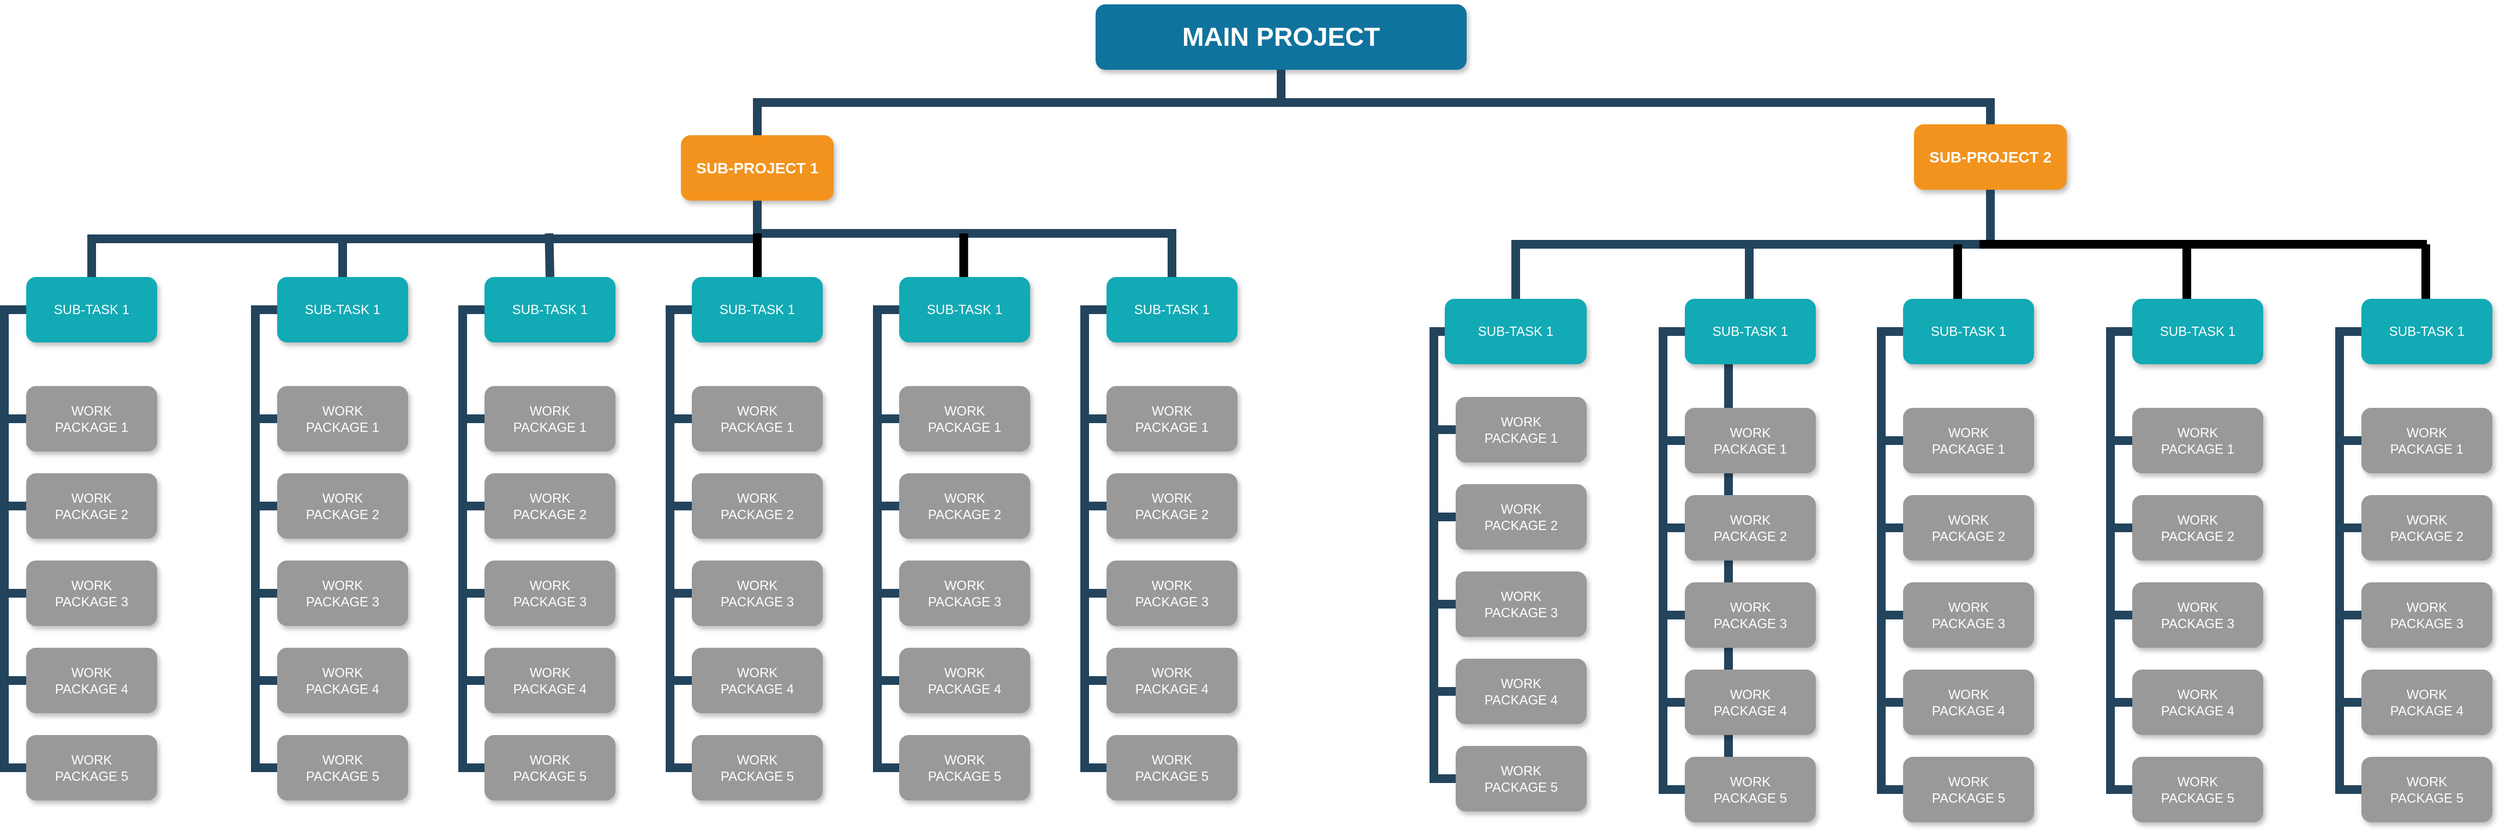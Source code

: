 <mxfile version="20.5.1" type="github">
  <diagram name="Page-1" id="64c3da0e-402f-94eb-ee01-a36477274f13">
    <mxGraphModel dx="3107" dy="1287" grid="1" gridSize="10" guides="1" tooltips="1" connect="1" arrows="1" fold="1" page="0" pageScale="1" pageWidth="1169" pageHeight="826" background="none" math="0" shadow="0">
      <root>
        <mxCell id="0" />
        <mxCell id="1" parent="0" />
        <mxCell id="2" value="MAIN PROJECT" style="whiteSpace=wrap;rounded=1;shadow=1;fillColor=#10739E;strokeColor=none;fontColor=#FFFFFF;fontStyle=1;fontSize=24" parent="1" vertex="1">
          <mxGeometry x="210" y="50" width="340" height="60" as="geometry" />
        </mxCell>
        <mxCell id="3" value="SUB-PROJECT 1" style="whiteSpace=wrap;rounded=1;fillColor=#F2931E;strokeColor=none;shadow=1;fontColor=#FFFFFF;fontStyle=1;fontSize=14" parent="1" vertex="1">
          <mxGeometry x="-170" y="170.0" width="140" height="60" as="geometry" />
        </mxCell>
        <mxCell id="4" value="SUB-PROJECT 2" style="whiteSpace=wrap;rounded=1;fillColor=#F2931E;strokeColor=none;shadow=1;fontColor=#FFFFFF;fontStyle=1;fontSize=14" parent="1" vertex="1">
          <mxGeometry x="960" y="160.0" width="140" height="60" as="geometry" />
        </mxCell>
        <mxCell id="10" value="SUB-TASK 1" style="whiteSpace=wrap;rounded=1;fillColor=#12AAB5;strokeColor=none;shadow=1;fontColor=#FFFFFF;" parent="1" vertex="1">
          <mxGeometry x="-540" y="300.0" width="120" height="60" as="geometry" />
        </mxCell>
        <mxCell id="23" value="WORK&#xa;PACKAGE 1" style="whiteSpace=wrap;rounded=1;fillColor=#999999;strokeColor=none;shadow=1;fontColor=#FFFFFF;fontStyle=0" parent="1" vertex="1">
          <mxGeometry x="-540" y="400.0" width="120" height="60" as="geometry" />
        </mxCell>
        <mxCell id="24" value="WORK&#xa;PACKAGE 2" style="whiteSpace=wrap;rounded=1;fillColor=#999999;strokeColor=none;shadow=1;fontColor=#FFFFFF;fontStyle=0" parent="1" vertex="1">
          <mxGeometry x="-540.0" y="480.0" width="120" height="60" as="geometry" />
        </mxCell>
        <mxCell id="25" value="WORK&#xa;PACKAGE 3" style="whiteSpace=wrap;rounded=1;fillColor=#999999;strokeColor=none;shadow=1;fontColor=#FFFFFF;fontStyle=0" parent="1" vertex="1">
          <mxGeometry x="-540" y="560.0" width="120" height="60" as="geometry" />
        </mxCell>
        <mxCell id="26" value="WORK&#xa;PACKAGE 4" style="whiteSpace=wrap;rounded=1;fillColor=#999999;strokeColor=none;shadow=1;fontColor=#FFFFFF;fontStyle=0" parent="1" vertex="1">
          <mxGeometry x="-540.0" y="640.0" width="120" height="60" as="geometry" />
        </mxCell>
        <mxCell id="27" value="WORK&#xa;PACKAGE 5" style="whiteSpace=wrap;rounded=1;fillColor=#999999;strokeColor=none;shadow=1;fontColor=#FFFFFF;fontStyle=0" parent="1" vertex="1">
          <mxGeometry x="-540.0" y="720.0" width="120" height="60" as="geometry" />
        </mxCell>
        <mxCell id="43" value="SUB-TASK 1" style="whiteSpace=wrap;rounded=1;fillColor=#12AAB5;strokeColor=none;shadow=1;fontColor=#FFFFFF;" parent="1" vertex="1">
          <mxGeometry x="530" y="320" width="130" height="60" as="geometry" />
        </mxCell>
        <mxCell id="45" value="WORK&#xa;PACKAGE 1" style="whiteSpace=wrap;rounded=1;fillColor=#999999;strokeColor=none;shadow=1;fontColor=#FFFFFF;fontStyle=0" parent="1" vertex="1">
          <mxGeometry x="540.0" y="410.0" width="120" height="60" as="geometry" />
        </mxCell>
        <mxCell id="46" value="WORK&#xa;PACKAGE 2" style="whiteSpace=wrap;rounded=1;fillColor=#999999;strokeColor=none;shadow=1;fontColor=#FFFFFF;fontStyle=0" parent="1" vertex="1">
          <mxGeometry x="540.0" y="490.0" width="120" height="60" as="geometry" />
        </mxCell>
        <mxCell id="47" value="WORK&#xa;PACKAGE 3" style="whiteSpace=wrap;rounded=1;fillColor=#999999;strokeColor=none;shadow=1;fontColor=#FFFFFF;fontStyle=0" parent="1" vertex="1">
          <mxGeometry x="540.0" y="570.0" width="120" height="60" as="geometry" />
        </mxCell>
        <mxCell id="48" value="WORK&#xa;PACKAGE 4" style="whiteSpace=wrap;rounded=1;fillColor=#999999;strokeColor=none;shadow=1;fontColor=#FFFFFF;fontStyle=0" parent="1" vertex="1">
          <mxGeometry x="540" y="650.0" width="120" height="60" as="geometry" />
        </mxCell>
        <mxCell id="49" value="WORK&#xa;PACKAGE 5" style="whiteSpace=wrap;rounded=1;fillColor=#999999;strokeColor=none;shadow=1;fontColor=#FFFFFF;fontStyle=0" parent="1" vertex="1">
          <mxGeometry x="540.0" y="730.0" width="120" height="60" as="geometry" />
        </mxCell>
        <mxCell id="103" value="" style="edgeStyle=elbowEdgeStyle;elbow=vertical;rounded=0;fontColor=#000000;endArrow=none;endFill=0;strokeWidth=8;strokeColor=#23445D;" parent="1" source="3" target="10" edge="1">
          <mxGeometry width="100" height="100" relative="1" as="geometry">
            <mxPoint x="20" y="290" as="sourcePoint" />
            <mxPoint x="120" y="190" as="targetPoint" />
          </mxGeometry>
        </mxCell>
        <mxCell id="105" value="" style="edgeStyle=elbowEdgeStyle;elbow=horizontal;rounded=0;fontColor=#000000;endArrow=none;endFill=0;strokeWidth=8;strokeColor=#23445D;" parent="1" source="10" target="23" edge="1">
          <mxGeometry width="100" height="100" relative="1" as="geometry">
            <mxPoint x="-600" y="480" as="sourcePoint" />
            <mxPoint x="-500" y="380" as="targetPoint" />
            <Array as="points">
              <mxPoint x="-560" y="380" />
            </Array>
          </mxGeometry>
        </mxCell>
        <mxCell id="106" value="" style="edgeStyle=elbowEdgeStyle;elbow=horizontal;rounded=0;fontColor=#000000;endArrow=none;endFill=0;strokeWidth=8;strokeColor=#23445D;" parent="1" source="10" target="24" edge="1">
          <mxGeometry width="100" height="100" relative="1" as="geometry">
            <mxPoint x="-530" y="340" as="sourcePoint" />
            <mxPoint x="-530" y="440" as="targetPoint" />
            <Array as="points">
              <mxPoint x="-560" y="400" />
            </Array>
          </mxGeometry>
        </mxCell>
        <mxCell id="107" value="" style="edgeStyle=elbowEdgeStyle;elbow=horizontal;rounded=0;fontColor=#000000;endArrow=none;endFill=0;strokeWidth=8;strokeColor=#23445D;" parent="1" source="10" target="27" edge="1">
          <mxGeometry width="100" height="100" relative="1" as="geometry">
            <mxPoint x="-530" y="340" as="sourcePoint" />
            <mxPoint x="-530" y="440" as="targetPoint" />
            <Array as="points">
              <mxPoint x="-560" y="540" />
            </Array>
          </mxGeometry>
        </mxCell>
        <mxCell id="109" value="" style="edgeStyle=elbowEdgeStyle;elbow=horizontal;rounded=0;fontColor=#000000;endArrow=none;endFill=0;strokeWidth=8;strokeColor=#23445D;" parent="1" source="10" target="26" edge="1">
          <mxGeometry width="100" height="100" relative="1" as="geometry">
            <mxPoint x="-510" y="360" as="sourcePoint" />
            <mxPoint x="-510" y="460" as="targetPoint" />
            <Array as="points">
              <mxPoint x="-560" y="410" />
            </Array>
          </mxGeometry>
        </mxCell>
        <mxCell id="110" value="" style="edgeStyle=elbowEdgeStyle;elbow=horizontal;rounded=0;fontColor=#000000;endArrow=none;endFill=0;strokeWidth=8;strokeColor=#23445D;" parent="1" source="10" target="25" edge="1">
          <mxGeometry width="100" height="100" relative="1" as="geometry">
            <mxPoint x="-500" y="370" as="sourcePoint" />
            <mxPoint x="-500" y="470" as="targetPoint" />
            <Array as="points">
              <mxPoint x="-560" y="430" />
            </Array>
          </mxGeometry>
        </mxCell>
        <mxCell id="116" value="" style="edgeStyle=elbowEdgeStyle;elbow=vertical;rounded=0;fontColor=#000000;endArrow=none;endFill=0;strokeWidth=8;strokeColor=#23445D;" parent="1" source="4" target="43" edge="1">
          <mxGeometry width="100" height="100" relative="1" as="geometry">
            <mxPoint x="240" y="240.0" as="sourcePoint" />
            <mxPoint x="140" y="310" as="targetPoint" />
          </mxGeometry>
        </mxCell>
        <mxCell id="118" value="" style="edgeStyle=elbowEdgeStyle;elbow=horizontal;rounded=0;fontColor=#000000;endArrow=none;endFill=0;strokeWidth=8;strokeColor=#23445D;" parent="1" source="43" target="45" edge="1">
          <mxGeometry width="100" height="100" relative="1" as="geometry">
            <mxPoint x="520" y="340.0" as="sourcePoint" />
            <mxPoint x="530.0" y="440" as="targetPoint" />
            <Array as="points">
              <mxPoint x="520" y="390" />
            </Array>
          </mxGeometry>
        </mxCell>
        <mxCell id="119" value="" style="edgeStyle=elbowEdgeStyle;elbow=horizontal;rounded=0;fontColor=#000000;endArrow=none;endFill=0;strokeWidth=8;strokeColor=#23445D;" parent="1" source="43" target="46" edge="1">
          <mxGeometry width="100" height="100" relative="1" as="geometry">
            <mxPoint x="530" y="340" as="sourcePoint" />
            <mxPoint x="530.0" y="520" as="targetPoint" />
            <Array as="points">
              <mxPoint x="520" y="430" />
            </Array>
          </mxGeometry>
        </mxCell>
        <mxCell id="120" value="" style="edgeStyle=elbowEdgeStyle;elbow=horizontal;rounded=0;fontColor=#000000;endArrow=none;endFill=0;strokeWidth=8;strokeColor=#23445D;" parent="1" source="43" target="49" edge="1">
          <mxGeometry width="100" height="100" relative="1" as="geometry">
            <mxPoint x="530" y="340" as="sourcePoint" />
            <mxPoint x="530" y="760" as="targetPoint" />
            <Array as="points">
              <mxPoint x="520" y="560" />
            </Array>
          </mxGeometry>
        </mxCell>
        <mxCell id="121" value="" style="edgeStyle=elbowEdgeStyle;elbow=horizontal;rounded=0;fontColor=#000000;endArrow=none;endFill=0;strokeWidth=8;strokeColor=#23445D;" parent="1" source="43" target="48" edge="1">
          <mxGeometry width="100" height="100" relative="1" as="geometry">
            <mxPoint x="530" y="340" as="sourcePoint" />
            <mxPoint x="530" y="680" as="targetPoint" />
            <Array as="points">
              <mxPoint x="520" y="510" />
            </Array>
          </mxGeometry>
        </mxCell>
        <mxCell id="122" value="" style="edgeStyle=elbowEdgeStyle;elbow=horizontal;rounded=0;fontColor=#000000;endArrow=none;endFill=0;strokeWidth=8;strokeColor=#23445D;" parent="1" source="43" target="47" edge="1">
          <mxGeometry width="100" height="100" relative="1" as="geometry">
            <mxPoint x="530" y="340" as="sourcePoint" />
            <mxPoint x="530.0" y="600" as="targetPoint" />
            <Array as="points">
              <mxPoint x="520" y="480" />
            </Array>
          </mxGeometry>
        </mxCell>
        <mxCell id="145" value="" style="edgeStyle=elbowEdgeStyle;elbow=horizontal;rounded=0;fontColor=#000000;endArrow=none;endFill=0;strokeWidth=8;strokeColor=#23445D;" parent="1" edge="1">
          <mxGeometry width="100" height="100" relative="1" as="geometry">
            <mxPoint x="810" y="330" as="sourcePoint" />
            <mxPoint x="800.0" y="430" as="targetPoint" />
            <Array as="points">
              <mxPoint x="790" y="380" />
            </Array>
          </mxGeometry>
        </mxCell>
        <mxCell id="146" value="" style="edgeStyle=elbowEdgeStyle;elbow=horizontal;rounded=0;fontColor=#000000;endArrow=none;endFill=0;strokeWidth=8;strokeColor=#23445D;" parent="1" edge="1">
          <mxGeometry width="100" height="100" relative="1" as="geometry">
            <mxPoint x="810" y="330" as="sourcePoint" />
            <mxPoint x="800.0" y="510" as="targetPoint" />
            <Array as="points">
              <mxPoint x="790" y="420" />
            </Array>
          </mxGeometry>
        </mxCell>
        <mxCell id="147" value="" style="edgeStyle=elbowEdgeStyle;elbow=horizontal;rounded=0;fontColor=#000000;endArrow=none;endFill=0;strokeWidth=8;strokeColor=#23445D;" parent="1" edge="1">
          <mxGeometry width="100" height="100" relative="1" as="geometry">
            <mxPoint x="810" y="330" as="sourcePoint" />
            <mxPoint x="800" y="750" as="targetPoint" />
            <Array as="points">
              <mxPoint x="790" y="550" />
            </Array>
          </mxGeometry>
        </mxCell>
        <mxCell id="148" value="" style="edgeStyle=elbowEdgeStyle;elbow=horizontal;rounded=0;fontColor=#000000;endArrow=none;endFill=0;strokeWidth=8;strokeColor=#23445D;" parent="1" edge="1">
          <mxGeometry width="100" height="100" relative="1" as="geometry">
            <mxPoint x="810" y="330" as="sourcePoint" />
            <mxPoint x="800" y="670" as="targetPoint" />
            <Array as="points">
              <mxPoint x="790" y="500" />
            </Array>
          </mxGeometry>
        </mxCell>
        <mxCell id="149" value="" style="edgeStyle=elbowEdgeStyle;elbow=horizontal;rounded=0;fontColor=#000000;endArrow=none;endFill=0;strokeWidth=8;strokeColor=#23445D;" parent="1" edge="1">
          <mxGeometry width="100" height="100" relative="1" as="geometry">
            <mxPoint x="810" y="330" as="sourcePoint" />
            <mxPoint x="800.0" y="590" as="targetPoint" />
            <Array as="points">
              <mxPoint x="790" y="470" />
            </Array>
          </mxGeometry>
        </mxCell>
        <mxCell id="229" value="" style="edgeStyle=elbowEdgeStyle;elbow=vertical;rounded=0;fontColor=#000000;endArrow=none;endFill=0;strokeWidth=8;strokeColor=#23445D;" parent="1" source="2" target="3" edge="1">
          <mxGeometry width="100" height="100" relative="1" as="geometry">
            <mxPoint x="540" y="140" as="sourcePoint" />
            <mxPoint x="640" y="40" as="targetPoint" />
          </mxGeometry>
        </mxCell>
        <mxCell id="230" value="" style="edgeStyle=elbowEdgeStyle;elbow=vertical;rounded=0;fontColor=#000000;endArrow=none;endFill=0;strokeWidth=8;strokeColor=#23445D;" parent="1" source="2" target="4" edge="1">
          <mxGeometry width="100" height="100" relative="1" as="geometry">
            <mxPoint x="550" y="150" as="sourcePoint" />
            <mxPoint x="650" y="50" as="targetPoint" />
            <Array as="points">
              <mxPoint x="710" y="140" />
            </Array>
          </mxGeometry>
        </mxCell>
        <mxCell id="Pvc_LrXksF8-Iq35pGag-325" value="SUB-TASK 1" style="whiteSpace=wrap;rounded=1;fillColor=#12AAB5;strokeColor=none;shadow=1;fontColor=#FFFFFF;" parent="1" vertex="1">
          <mxGeometry x="-350" y="300" width="120" height="60" as="geometry" />
        </mxCell>
        <mxCell id="Pvc_LrXksF8-Iq35pGag-326" value="WORK&#xa;PACKAGE 1" style="whiteSpace=wrap;rounded=1;fillColor=#999999;strokeColor=none;shadow=1;fontColor=#FFFFFF;fontStyle=0" parent="1" vertex="1">
          <mxGeometry x="-350" y="400.0" width="120" height="60" as="geometry" />
        </mxCell>
        <mxCell id="Pvc_LrXksF8-Iq35pGag-327" value="WORK&#xa;PACKAGE 2" style="whiteSpace=wrap;rounded=1;fillColor=#999999;strokeColor=none;shadow=1;fontColor=#FFFFFF;fontStyle=0" parent="1" vertex="1">
          <mxGeometry x="-350.0" y="480.0" width="120" height="60" as="geometry" />
        </mxCell>
        <mxCell id="Pvc_LrXksF8-Iq35pGag-328" value="WORK&#xa;PACKAGE 3" style="whiteSpace=wrap;rounded=1;fillColor=#999999;strokeColor=none;shadow=1;fontColor=#FFFFFF;fontStyle=0" parent="1" vertex="1">
          <mxGeometry x="-350" y="560.0" width="120" height="60" as="geometry" />
        </mxCell>
        <mxCell id="Pvc_LrXksF8-Iq35pGag-329" value="WORK&#xa;PACKAGE 4" style="whiteSpace=wrap;rounded=1;fillColor=#999999;strokeColor=none;shadow=1;fontColor=#FFFFFF;fontStyle=0" parent="1" vertex="1">
          <mxGeometry x="-350.0" y="640.0" width="120" height="60" as="geometry" />
        </mxCell>
        <mxCell id="Pvc_LrXksF8-Iq35pGag-330" value="WORK&#xa;PACKAGE 5" style="whiteSpace=wrap;rounded=1;fillColor=#999999;strokeColor=none;shadow=1;fontColor=#FFFFFF;fontStyle=0" parent="1" vertex="1">
          <mxGeometry x="-350.0" y="720.0" width="120" height="60" as="geometry" />
        </mxCell>
        <mxCell id="Pvc_LrXksF8-Iq35pGag-331" value="" style="edgeStyle=elbowEdgeStyle;elbow=horizontal;rounded=0;fontColor=#000000;endArrow=none;endFill=0;strokeWidth=8;strokeColor=#23445D;" parent="1" source="Pvc_LrXksF8-Iq35pGag-325" target="Pvc_LrXksF8-Iq35pGag-326" edge="1">
          <mxGeometry width="100" height="100" relative="1" as="geometry">
            <mxPoint x="-410" y="480" as="sourcePoint" />
            <mxPoint x="-310" y="380" as="targetPoint" />
            <Array as="points">
              <mxPoint x="-370" y="380" />
            </Array>
          </mxGeometry>
        </mxCell>
        <mxCell id="Pvc_LrXksF8-Iq35pGag-332" value="" style="edgeStyle=elbowEdgeStyle;elbow=horizontal;rounded=0;fontColor=#000000;endArrow=none;endFill=0;strokeWidth=8;strokeColor=#23445D;" parent="1" source="Pvc_LrXksF8-Iq35pGag-325" target="Pvc_LrXksF8-Iq35pGag-327" edge="1">
          <mxGeometry width="100" height="100" relative="1" as="geometry">
            <mxPoint x="-340" y="340" as="sourcePoint" />
            <mxPoint x="-340" y="440" as="targetPoint" />
            <Array as="points">
              <mxPoint x="-370" y="400" />
            </Array>
          </mxGeometry>
        </mxCell>
        <mxCell id="Pvc_LrXksF8-Iq35pGag-333" value="" style="edgeStyle=elbowEdgeStyle;elbow=horizontal;rounded=0;fontColor=#000000;endArrow=none;endFill=0;strokeWidth=8;strokeColor=#23445D;" parent="1" source="Pvc_LrXksF8-Iq35pGag-325" target="Pvc_LrXksF8-Iq35pGag-330" edge="1">
          <mxGeometry width="100" height="100" relative="1" as="geometry">
            <mxPoint x="-340" y="340" as="sourcePoint" />
            <mxPoint x="-340" y="440" as="targetPoint" />
            <Array as="points">
              <mxPoint x="-370" y="540" />
            </Array>
          </mxGeometry>
        </mxCell>
        <mxCell id="Pvc_LrXksF8-Iq35pGag-334" value="" style="edgeStyle=elbowEdgeStyle;elbow=horizontal;rounded=0;fontColor=#000000;endArrow=none;endFill=0;strokeWidth=8;strokeColor=#23445D;" parent="1" source="Pvc_LrXksF8-Iq35pGag-325" target="Pvc_LrXksF8-Iq35pGag-329" edge="1">
          <mxGeometry width="100" height="100" relative="1" as="geometry">
            <mxPoint x="-320" y="360" as="sourcePoint" />
            <mxPoint x="-320" y="460" as="targetPoint" />
            <Array as="points">
              <mxPoint x="-370" y="410" />
            </Array>
          </mxGeometry>
        </mxCell>
        <mxCell id="Pvc_LrXksF8-Iq35pGag-335" value="" style="edgeStyle=elbowEdgeStyle;elbow=horizontal;rounded=0;fontColor=#000000;endArrow=none;endFill=0;strokeWidth=8;strokeColor=#23445D;" parent="1" source="Pvc_LrXksF8-Iq35pGag-325" target="Pvc_LrXksF8-Iq35pGag-328" edge="1">
          <mxGeometry width="100" height="100" relative="1" as="geometry">
            <mxPoint x="-310" y="370" as="sourcePoint" />
            <mxPoint x="-310" y="470" as="targetPoint" />
            <Array as="points">
              <mxPoint x="-370" y="430" />
            </Array>
          </mxGeometry>
        </mxCell>
        <mxCell id="Pvc_LrXksF8-Iq35pGag-336" value="SUB-TASK 1" style="whiteSpace=wrap;rounded=1;fillColor=#12AAB5;strokeColor=none;shadow=1;fontColor=#FFFFFF;" parent="1" vertex="1">
          <mxGeometry x="-160" y="300.0" width="120" height="60" as="geometry" />
        </mxCell>
        <mxCell id="Pvc_LrXksF8-Iq35pGag-337" value="WORK&#xa;PACKAGE 1" style="whiteSpace=wrap;rounded=1;fillColor=#999999;strokeColor=none;shadow=1;fontColor=#FFFFFF;fontStyle=0" parent="1" vertex="1">
          <mxGeometry x="-160" y="400.0" width="120" height="60" as="geometry" />
        </mxCell>
        <mxCell id="Pvc_LrXksF8-Iq35pGag-338" value="WORK&#xa;PACKAGE 2" style="whiteSpace=wrap;rounded=1;fillColor=#999999;strokeColor=none;shadow=1;fontColor=#FFFFFF;fontStyle=0" parent="1" vertex="1">
          <mxGeometry x="-160.0" y="480.0" width="120" height="60" as="geometry" />
        </mxCell>
        <mxCell id="Pvc_LrXksF8-Iq35pGag-339" value="WORK&#xa;PACKAGE 3" style="whiteSpace=wrap;rounded=1;fillColor=#999999;strokeColor=none;shadow=1;fontColor=#FFFFFF;fontStyle=0" parent="1" vertex="1">
          <mxGeometry x="-160" y="560.0" width="120" height="60" as="geometry" />
        </mxCell>
        <mxCell id="Pvc_LrXksF8-Iq35pGag-340" value="WORK&#xa;PACKAGE 4" style="whiteSpace=wrap;rounded=1;fillColor=#999999;strokeColor=none;shadow=1;fontColor=#FFFFFF;fontStyle=0" parent="1" vertex="1">
          <mxGeometry x="-160.0" y="640.0" width="120" height="60" as="geometry" />
        </mxCell>
        <mxCell id="Pvc_LrXksF8-Iq35pGag-341" value="WORK&#xa;PACKAGE 5" style="whiteSpace=wrap;rounded=1;fillColor=#999999;strokeColor=none;shadow=1;fontColor=#FFFFFF;fontStyle=0" parent="1" vertex="1">
          <mxGeometry x="-160.0" y="720.0" width="120" height="60" as="geometry" />
        </mxCell>
        <mxCell id="Pvc_LrXksF8-Iq35pGag-342" value="" style="edgeStyle=elbowEdgeStyle;elbow=horizontal;rounded=0;fontColor=#000000;endArrow=none;endFill=0;strokeWidth=8;strokeColor=#23445D;" parent="1" source="Pvc_LrXksF8-Iq35pGag-336" target="Pvc_LrXksF8-Iq35pGag-337" edge="1">
          <mxGeometry width="100" height="100" relative="1" as="geometry">
            <mxPoint x="-220" y="480" as="sourcePoint" />
            <mxPoint x="-120" y="380" as="targetPoint" />
            <Array as="points">
              <mxPoint x="-180" y="380" />
            </Array>
          </mxGeometry>
        </mxCell>
        <mxCell id="Pvc_LrXksF8-Iq35pGag-343" value="" style="edgeStyle=elbowEdgeStyle;elbow=horizontal;rounded=0;fontColor=#000000;endArrow=none;endFill=0;strokeWidth=8;strokeColor=#23445D;" parent="1" source="Pvc_LrXksF8-Iq35pGag-336" target="Pvc_LrXksF8-Iq35pGag-338" edge="1">
          <mxGeometry width="100" height="100" relative="1" as="geometry">
            <mxPoint x="-150" y="340" as="sourcePoint" />
            <mxPoint x="-150" y="440" as="targetPoint" />
            <Array as="points">
              <mxPoint x="-180" y="400" />
            </Array>
          </mxGeometry>
        </mxCell>
        <mxCell id="Pvc_LrXksF8-Iq35pGag-344" value="" style="edgeStyle=elbowEdgeStyle;elbow=horizontal;rounded=0;fontColor=#000000;endArrow=none;endFill=0;strokeWidth=8;strokeColor=#23445D;" parent="1" source="Pvc_LrXksF8-Iq35pGag-336" target="Pvc_LrXksF8-Iq35pGag-341" edge="1">
          <mxGeometry width="100" height="100" relative="1" as="geometry">
            <mxPoint x="-150" y="340" as="sourcePoint" />
            <mxPoint x="-150" y="440" as="targetPoint" />
            <Array as="points">
              <mxPoint x="-180" y="540" />
            </Array>
          </mxGeometry>
        </mxCell>
        <mxCell id="Pvc_LrXksF8-Iq35pGag-345" value="" style="edgeStyle=elbowEdgeStyle;elbow=horizontal;rounded=0;fontColor=#000000;endArrow=none;endFill=0;strokeWidth=8;strokeColor=#23445D;" parent="1" source="Pvc_LrXksF8-Iq35pGag-336" target="Pvc_LrXksF8-Iq35pGag-340" edge="1">
          <mxGeometry width="100" height="100" relative="1" as="geometry">
            <mxPoint x="-130" y="360" as="sourcePoint" />
            <mxPoint x="-130" y="460" as="targetPoint" />
            <Array as="points">
              <mxPoint x="-180" y="410" />
            </Array>
          </mxGeometry>
        </mxCell>
        <mxCell id="Pvc_LrXksF8-Iq35pGag-346" value="" style="edgeStyle=elbowEdgeStyle;elbow=horizontal;rounded=0;fontColor=#000000;endArrow=none;endFill=0;strokeWidth=8;strokeColor=#23445D;" parent="1" source="Pvc_LrXksF8-Iq35pGag-336" target="Pvc_LrXksF8-Iq35pGag-339" edge="1">
          <mxGeometry width="100" height="100" relative="1" as="geometry">
            <mxPoint x="-120" y="370" as="sourcePoint" />
            <mxPoint x="-120" y="470" as="targetPoint" />
            <Array as="points">
              <mxPoint x="-180" y="430" />
            </Array>
          </mxGeometry>
        </mxCell>
        <mxCell id="Pvc_LrXksF8-Iq35pGag-347" value="SUB-TASK 1" style="whiteSpace=wrap;rounded=1;fillColor=#12AAB5;strokeColor=none;shadow=1;fontColor=#FFFFFF;" parent="1" vertex="1">
          <mxGeometry x="30" y="300.0" width="120" height="60" as="geometry" />
        </mxCell>
        <mxCell id="Pvc_LrXksF8-Iq35pGag-348" value="WORK&#xa;PACKAGE 1" style="whiteSpace=wrap;rounded=1;fillColor=#999999;strokeColor=none;shadow=1;fontColor=#FFFFFF;fontStyle=0" parent="1" vertex="1">
          <mxGeometry x="30" y="400.0" width="120" height="60" as="geometry" />
        </mxCell>
        <mxCell id="Pvc_LrXksF8-Iq35pGag-349" value="WORK&#xa;PACKAGE 2" style="whiteSpace=wrap;rounded=1;fillColor=#999999;strokeColor=none;shadow=1;fontColor=#FFFFFF;fontStyle=0" parent="1" vertex="1">
          <mxGeometry x="30.0" y="480.0" width="120" height="60" as="geometry" />
        </mxCell>
        <mxCell id="Pvc_LrXksF8-Iq35pGag-350" value="WORK&#xa;PACKAGE 3" style="whiteSpace=wrap;rounded=1;fillColor=#999999;strokeColor=none;shadow=1;fontColor=#FFFFFF;fontStyle=0" parent="1" vertex="1">
          <mxGeometry x="30" y="560.0" width="120" height="60" as="geometry" />
        </mxCell>
        <mxCell id="Pvc_LrXksF8-Iq35pGag-351" value="WORK&#xa;PACKAGE 4" style="whiteSpace=wrap;rounded=1;fillColor=#999999;strokeColor=none;shadow=1;fontColor=#FFFFFF;fontStyle=0" parent="1" vertex="1">
          <mxGeometry x="30.0" y="640.0" width="120" height="60" as="geometry" />
        </mxCell>
        <mxCell id="Pvc_LrXksF8-Iq35pGag-352" value="WORK&#xa;PACKAGE 5" style="whiteSpace=wrap;rounded=1;fillColor=#999999;strokeColor=none;shadow=1;fontColor=#FFFFFF;fontStyle=0" parent="1" vertex="1">
          <mxGeometry x="30.0" y="720.0" width="120" height="60" as="geometry" />
        </mxCell>
        <mxCell id="Pvc_LrXksF8-Iq35pGag-353" value="" style="edgeStyle=elbowEdgeStyle;elbow=horizontal;rounded=0;fontColor=#000000;endArrow=none;endFill=0;strokeWidth=8;strokeColor=#23445D;" parent="1" source="Pvc_LrXksF8-Iq35pGag-347" target="Pvc_LrXksF8-Iq35pGag-348" edge="1">
          <mxGeometry width="100" height="100" relative="1" as="geometry">
            <mxPoint x="-30" y="480" as="sourcePoint" />
            <mxPoint x="70" y="380" as="targetPoint" />
            <Array as="points">
              <mxPoint x="10" y="380" />
            </Array>
          </mxGeometry>
        </mxCell>
        <mxCell id="Pvc_LrXksF8-Iq35pGag-354" value="" style="edgeStyle=elbowEdgeStyle;elbow=horizontal;rounded=0;fontColor=#000000;endArrow=none;endFill=0;strokeWidth=8;strokeColor=#23445D;" parent="1" source="Pvc_LrXksF8-Iq35pGag-347" target="Pvc_LrXksF8-Iq35pGag-349" edge="1">
          <mxGeometry width="100" height="100" relative="1" as="geometry">
            <mxPoint x="40" y="340" as="sourcePoint" />
            <mxPoint x="40" y="440" as="targetPoint" />
            <Array as="points">
              <mxPoint x="10" y="400" />
            </Array>
          </mxGeometry>
        </mxCell>
        <mxCell id="Pvc_LrXksF8-Iq35pGag-355" value="" style="edgeStyle=elbowEdgeStyle;elbow=horizontal;rounded=0;fontColor=#000000;endArrow=none;endFill=0;strokeWidth=8;strokeColor=#23445D;" parent="1" source="Pvc_LrXksF8-Iq35pGag-347" target="Pvc_LrXksF8-Iq35pGag-352" edge="1">
          <mxGeometry width="100" height="100" relative="1" as="geometry">
            <mxPoint x="40" y="340" as="sourcePoint" />
            <mxPoint x="40" y="440" as="targetPoint" />
            <Array as="points">
              <mxPoint x="10" y="540" />
            </Array>
          </mxGeometry>
        </mxCell>
        <mxCell id="Pvc_LrXksF8-Iq35pGag-356" value="" style="edgeStyle=elbowEdgeStyle;elbow=horizontal;rounded=0;fontColor=#000000;endArrow=none;endFill=0;strokeWidth=8;strokeColor=#23445D;" parent="1" source="Pvc_LrXksF8-Iq35pGag-347" target="Pvc_LrXksF8-Iq35pGag-351" edge="1">
          <mxGeometry width="100" height="100" relative="1" as="geometry">
            <mxPoint x="60" y="360" as="sourcePoint" />
            <mxPoint x="60" y="460" as="targetPoint" />
            <Array as="points">
              <mxPoint x="10" y="410" />
            </Array>
          </mxGeometry>
        </mxCell>
        <mxCell id="Pvc_LrXksF8-Iq35pGag-357" value="" style="edgeStyle=elbowEdgeStyle;elbow=horizontal;rounded=0;fontColor=#000000;endArrow=none;endFill=0;strokeWidth=8;strokeColor=#23445D;" parent="1" source="Pvc_LrXksF8-Iq35pGag-347" target="Pvc_LrXksF8-Iq35pGag-350" edge="1">
          <mxGeometry width="100" height="100" relative="1" as="geometry">
            <mxPoint x="70" y="370" as="sourcePoint" />
            <mxPoint x="70" y="470" as="targetPoint" />
            <Array as="points">
              <mxPoint x="10" y="430" />
            </Array>
          </mxGeometry>
        </mxCell>
        <mxCell id="Pvc_LrXksF8-Iq35pGag-358" value="SUB-TASK 1" style="whiteSpace=wrap;rounded=1;fillColor=#12AAB5;strokeColor=none;shadow=1;fontColor=#FFFFFF;" parent="1" vertex="1">
          <mxGeometry x="220" y="300.0" width="120" height="60" as="geometry" />
        </mxCell>
        <mxCell id="Pvc_LrXksF8-Iq35pGag-359" value="WORK&#xa;PACKAGE 1" style="whiteSpace=wrap;rounded=1;fillColor=#999999;strokeColor=none;shadow=1;fontColor=#FFFFFF;fontStyle=0" parent="1" vertex="1">
          <mxGeometry x="220" y="400.0" width="120" height="60" as="geometry" />
        </mxCell>
        <mxCell id="Pvc_LrXksF8-Iq35pGag-360" value="WORK&#xa;PACKAGE 2" style="whiteSpace=wrap;rounded=1;fillColor=#999999;strokeColor=none;shadow=1;fontColor=#FFFFFF;fontStyle=0" parent="1" vertex="1">
          <mxGeometry x="220.0" y="480.0" width="120" height="60" as="geometry" />
        </mxCell>
        <mxCell id="Pvc_LrXksF8-Iq35pGag-361" value="WORK&#xa;PACKAGE 3" style="whiteSpace=wrap;rounded=1;fillColor=#999999;strokeColor=none;shadow=1;fontColor=#FFFFFF;fontStyle=0" parent="1" vertex="1">
          <mxGeometry x="220" y="560.0" width="120" height="60" as="geometry" />
        </mxCell>
        <mxCell id="Pvc_LrXksF8-Iq35pGag-362" value="WORK&#xa;PACKAGE 4" style="whiteSpace=wrap;rounded=1;fillColor=#999999;strokeColor=none;shadow=1;fontColor=#FFFFFF;fontStyle=0" parent="1" vertex="1">
          <mxGeometry x="220.0" y="640.0" width="120" height="60" as="geometry" />
        </mxCell>
        <mxCell id="Pvc_LrXksF8-Iq35pGag-363" value="WORK&#xa;PACKAGE 5" style="whiteSpace=wrap;rounded=1;fillColor=#999999;strokeColor=none;shadow=1;fontColor=#FFFFFF;fontStyle=0" parent="1" vertex="1">
          <mxGeometry x="220.0" y="720.0" width="120" height="60" as="geometry" />
        </mxCell>
        <mxCell id="Pvc_LrXksF8-Iq35pGag-364" value="" style="edgeStyle=elbowEdgeStyle;elbow=horizontal;rounded=0;fontColor=#000000;endArrow=none;endFill=0;strokeWidth=8;strokeColor=#23445D;" parent="1" source="Pvc_LrXksF8-Iq35pGag-358" target="Pvc_LrXksF8-Iq35pGag-359" edge="1">
          <mxGeometry width="100" height="100" relative="1" as="geometry">
            <mxPoint x="160" y="480" as="sourcePoint" />
            <mxPoint x="260" y="380" as="targetPoint" />
            <Array as="points">
              <mxPoint x="200" y="380" />
            </Array>
          </mxGeometry>
        </mxCell>
        <mxCell id="Pvc_LrXksF8-Iq35pGag-365" value="" style="edgeStyle=elbowEdgeStyle;elbow=horizontal;rounded=0;fontColor=#000000;endArrow=none;endFill=0;strokeWidth=8;strokeColor=#23445D;" parent="1" source="Pvc_LrXksF8-Iq35pGag-358" target="Pvc_LrXksF8-Iq35pGag-360" edge="1">
          <mxGeometry width="100" height="100" relative="1" as="geometry">
            <mxPoint x="230" y="340" as="sourcePoint" />
            <mxPoint x="230" y="440" as="targetPoint" />
            <Array as="points">
              <mxPoint x="200" y="400" />
            </Array>
          </mxGeometry>
        </mxCell>
        <mxCell id="Pvc_LrXksF8-Iq35pGag-366" value="" style="edgeStyle=elbowEdgeStyle;elbow=horizontal;rounded=0;fontColor=#000000;endArrow=none;endFill=0;strokeWidth=8;strokeColor=#23445D;" parent="1" source="Pvc_LrXksF8-Iq35pGag-358" target="Pvc_LrXksF8-Iq35pGag-363" edge="1">
          <mxGeometry width="100" height="100" relative="1" as="geometry">
            <mxPoint x="230" y="340" as="sourcePoint" />
            <mxPoint x="230" y="440" as="targetPoint" />
            <Array as="points">
              <mxPoint x="200" y="540" />
            </Array>
          </mxGeometry>
        </mxCell>
        <mxCell id="Pvc_LrXksF8-Iq35pGag-367" value="" style="edgeStyle=elbowEdgeStyle;elbow=horizontal;rounded=0;fontColor=#000000;endArrow=none;endFill=0;strokeWidth=8;strokeColor=#23445D;" parent="1" source="Pvc_LrXksF8-Iq35pGag-358" target="Pvc_LrXksF8-Iq35pGag-362" edge="1">
          <mxGeometry width="100" height="100" relative="1" as="geometry">
            <mxPoint x="250" y="360" as="sourcePoint" />
            <mxPoint x="250" y="460" as="targetPoint" />
            <Array as="points">
              <mxPoint x="200" y="410" />
            </Array>
          </mxGeometry>
        </mxCell>
        <mxCell id="Pvc_LrXksF8-Iq35pGag-368" value="" style="edgeStyle=elbowEdgeStyle;elbow=horizontal;rounded=0;fontColor=#000000;endArrow=none;endFill=0;strokeWidth=8;strokeColor=#23445D;" parent="1" source="Pvc_LrXksF8-Iq35pGag-358" target="Pvc_LrXksF8-Iq35pGag-361" edge="1">
          <mxGeometry width="100" height="100" relative="1" as="geometry">
            <mxPoint x="260" y="370" as="sourcePoint" />
            <mxPoint x="260" y="470" as="targetPoint" />
            <Array as="points">
              <mxPoint x="200" y="430" />
            </Array>
          </mxGeometry>
        </mxCell>
        <mxCell id="Pvc_LrXksF8-Iq35pGag-369" value="SUB-TASK 1" style="whiteSpace=wrap;rounded=1;fillColor=#12AAB5;strokeColor=none;shadow=1;fontColor=#FFFFFF;" parent="1" vertex="1">
          <mxGeometry x="750" y="320.0" width="120" height="60" as="geometry" />
        </mxCell>
        <mxCell id="Pvc_LrXksF8-Iq35pGag-370" value="WORK&#xa;PACKAGE 1" style="whiteSpace=wrap;rounded=1;fillColor=#999999;strokeColor=none;shadow=1;fontColor=#FFFFFF;fontStyle=0" parent="1" vertex="1">
          <mxGeometry x="750" y="420.0" width="120" height="60" as="geometry" />
        </mxCell>
        <mxCell id="Pvc_LrXksF8-Iq35pGag-371" value="WORK&#xa;PACKAGE 2" style="whiteSpace=wrap;rounded=1;fillColor=#999999;strokeColor=none;shadow=1;fontColor=#FFFFFF;fontStyle=0" parent="1" vertex="1">
          <mxGeometry x="750.0" y="500.0" width="120" height="60" as="geometry" />
        </mxCell>
        <mxCell id="Pvc_LrXksF8-Iq35pGag-372" value="WORK&#xa;PACKAGE 3" style="whiteSpace=wrap;rounded=1;fillColor=#999999;strokeColor=none;shadow=1;fontColor=#FFFFFF;fontStyle=0" parent="1" vertex="1">
          <mxGeometry x="750" y="580.0" width="120" height="60" as="geometry" />
        </mxCell>
        <mxCell id="Pvc_LrXksF8-Iq35pGag-373" value="WORK&#xa;PACKAGE 4" style="whiteSpace=wrap;rounded=1;fillColor=#999999;strokeColor=none;shadow=1;fontColor=#FFFFFF;fontStyle=0" parent="1" vertex="1">
          <mxGeometry x="750.0" y="660.0" width="120" height="60" as="geometry" />
        </mxCell>
        <mxCell id="Pvc_LrXksF8-Iq35pGag-374" value="WORK&#xa;PACKAGE 5" style="whiteSpace=wrap;rounded=1;fillColor=#999999;strokeColor=none;shadow=1;fontColor=#FFFFFF;fontStyle=0" parent="1" vertex="1">
          <mxGeometry x="750.0" y="740.0" width="120" height="60" as="geometry" />
        </mxCell>
        <mxCell id="Pvc_LrXksF8-Iq35pGag-375" value="" style="edgeStyle=elbowEdgeStyle;elbow=horizontal;rounded=0;fontColor=#000000;endArrow=none;endFill=0;strokeWidth=8;strokeColor=#23445D;" parent="1" source="Pvc_LrXksF8-Iq35pGag-369" target="Pvc_LrXksF8-Iq35pGag-370" edge="1">
          <mxGeometry width="100" height="100" relative="1" as="geometry">
            <mxPoint x="690" y="500" as="sourcePoint" />
            <mxPoint x="790" y="400" as="targetPoint" />
            <Array as="points">
              <mxPoint x="730" y="400" />
            </Array>
          </mxGeometry>
        </mxCell>
        <mxCell id="Pvc_LrXksF8-Iq35pGag-376" value="" style="edgeStyle=elbowEdgeStyle;elbow=horizontal;rounded=0;fontColor=#000000;endArrow=none;endFill=0;strokeWidth=8;strokeColor=#23445D;" parent="1" source="Pvc_LrXksF8-Iq35pGag-369" target="Pvc_LrXksF8-Iq35pGag-371" edge="1">
          <mxGeometry width="100" height="100" relative="1" as="geometry">
            <mxPoint x="760" y="360" as="sourcePoint" />
            <mxPoint x="760" y="460" as="targetPoint" />
            <Array as="points">
              <mxPoint x="730" y="420" />
            </Array>
          </mxGeometry>
        </mxCell>
        <mxCell id="Pvc_LrXksF8-Iq35pGag-377" value="" style="edgeStyle=elbowEdgeStyle;elbow=horizontal;rounded=0;fontColor=#000000;endArrow=none;endFill=0;strokeWidth=8;strokeColor=#23445D;" parent="1" source="Pvc_LrXksF8-Iq35pGag-369" target="Pvc_LrXksF8-Iq35pGag-374" edge="1">
          <mxGeometry width="100" height="100" relative="1" as="geometry">
            <mxPoint x="760" y="360" as="sourcePoint" />
            <mxPoint x="760" y="460" as="targetPoint" />
            <Array as="points">
              <mxPoint x="730" y="560" />
            </Array>
          </mxGeometry>
        </mxCell>
        <mxCell id="Pvc_LrXksF8-Iq35pGag-378" value="" style="edgeStyle=elbowEdgeStyle;elbow=horizontal;rounded=0;fontColor=#000000;endArrow=none;endFill=0;strokeWidth=8;strokeColor=#23445D;" parent="1" source="Pvc_LrXksF8-Iq35pGag-369" target="Pvc_LrXksF8-Iq35pGag-373" edge="1">
          <mxGeometry width="100" height="100" relative="1" as="geometry">
            <mxPoint x="780" y="380" as="sourcePoint" />
            <mxPoint x="780" y="480" as="targetPoint" />
            <Array as="points">
              <mxPoint x="730" y="430" />
            </Array>
          </mxGeometry>
        </mxCell>
        <mxCell id="Pvc_LrXksF8-Iq35pGag-379" value="" style="edgeStyle=elbowEdgeStyle;elbow=horizontal;rounded=0;fontColor=#000000;endArrow=none;endFill=0;strokeWidth=8;strokeColor=#23445D;" parent="1" source="Pvc_LrXksF8-Iq35pGag-369" target="Pvc_LrXksF8-Iq35pGag-372" edge="1">
          <mxGeometry width="100" height="100" relative="1" as="geometry">
            <mxPoint x="790" y="390" as="sourcePoint" />
            <mxPoint x="790" y="490" as="targetPoint" />
            <Array as="points">
              <mxPoint x="730" y="450" />
            </Array>
          </mxGeometry>
        </mxCell>
        <mxCell id="Pvc_LrXksF8-Iq35pGag-380" value="SUB-TASK 1" style="whiteSpace=wrap;rounded=1;fillColor=#12AAB5;strokeColor=none;shadow=1;fontColor=#FFFFFF;" parent="1" vertex="1">
          <mxGeometry x="950" y="320.0" width="120" height="60" as="geometry" />
        </mxCell>
        <mxCell id="Pvc_LrXksF8-Iq35pGag-381" value="WORK&#xa;PACKAGE 1" style="whiteSpace=wrap;rounded=1;fillColor=#999999;strokeColor=none;shadow=1;fontColor=#FFFFFF;fontStyle=0" parent="1" vertex="1">
          <mxGeometry x="950" y="420.0" width="120" height="60" as="geometry" />
        </mxCell>
        <mxCell id="Pvc_LrXksF8-Iq35pGag-382" value="WORK&#xa;PACKAGE 2" style="whiteSpace=wrap;rounded=1;fillColor=#999999;strokeColor=none;shadow=1;fontColor=#FFFFFF;fontStyle=0" parent="1" vertex="1">
          <mxGeometry x="950.0" y="500.0" width="120" height="60" as="geometry" />
        </mxCell>
        <mxCell id="Pvc_LrXksF8-Iq35pGag-383" value="WORK&#xa;PACKAGE 3" style="whiteSpace=wrap;rounded=1;fillColor=#999999;strokeColor=none;shadow=1;fontColor=#FFFFFF;fontStyle=0" parent="1" vertex="1">
          <mxGeometry x="950" y="580.0" width="120" height="60" as="geometry" />
        </mxCell>
        <mxCell id="Pvc_LrXksF8-Iq35pGag-384" value="WORK&#xa;PACKAGE 4" style="whiteSpace=wrap;rounded=1;fillColor=#999999;strokeColor=none;shadow=1;fontColor=#FFFFFF;fontStyle=0" parent="1" vertex="1">
          <mxGeometry x="950.0" y="660.0" width="120" height="60" as="geometry" />
        </mxCell>
        <mxCell id="Pvc_LrXksF8-Iq35pGag-385" value="WORK&#xa;PACKAGE 5" style="whiteSpace=wrap;rounded=1;fillColor=#999999;strokeColor=none;shadow=1;fontColor=#FFFFFF;fontStyle=0" parent="1" vertex="1">
          <mxGeometry x="950.0" y="740.0" width="120" height="60" as="geometry" />
        </mxCell>
        <mxCell id="Pvc_LrXksF8-Iq35pGag-386" value="" style="edgeStyle=elbowEdgeStyle;elbow=horizontal;rounded=0;fontColor=#000000;endArrow=none;endFill=0;strokeWidth=8;strokeColor=#23445D;" parent="1" source="Pvc_LrXksF8-Iq35pGag-380" target="Pvc_LrXksF8-Iq35pGag-381" edge="1">
          <mxGeometry width="100" height="100" relative="1" as="geometry">
            <mxPoint x="890" y="500" as="sourcePoint" />
            <mxPoint x="990" y="400" as="targetPoint" />
            <Array as="points">
              <mxPoint x="930" y="400" />
            </Array>
          </mxGeometry>
        </mxCell>
        <mxCell id="Pvc_LrXksF8-Iq35pGag-387" value="" style="edgeStyle=elbowEdgeStyle;elbow=horizontal;rounded=0;fontColor=#000000;endArrow=none;endFill=0;strokeWidth=8;strokeColor=#23445D;" parent="1" source="Pvc_LrXksF8-Iq35pGag-380" target="Pvc_LrXksF8-Iq35pGag-382" edge="1">
          <mxGeometry width="100" height="100" relative="1" as="geometry">
            <mxPoint x="960" y="360" as="sourcePoint" />
            <mxPoint x="960" y="460" as="targetPoint" />
            <Array as="points">
              <mxPoint x="930" y="420" />
            </Array>
          </mxGeometry>
        </mxCell>
        <mxCell id="Pvc_LrXksF8-Iq35pGag-388" value="" style="edgeStyle=elbowEdgeStyle;elbow=horizontal;rounded=0;fontColor=#000000;endArrow=none;endFill=0;strokeWidth=8;strokeColor=#23445D;" parent="1" source="Pvc_LrXksF8-Iq35pGag-380" target="Pvc_LrXksF8-Iq35pGag-385" edge="1">
          <mxGeometry width="100" height="100" relative="1" as="geometry">
            <mxPoint x="960" y="360" as="sourcePoint" />
            <mxPoint x="960" y="460" as="targetPoint" />
            <Array as="points">
              <mxPoint x="930" y="560" />
            </Array>
          </mxGeometry>
        </mxCell>
        <mxCell id="Pvc_LrXksF8-Iq35pGag-389" value="" style="edgeStyle=elbowEdgeStyle;elbow=horizontal;rounded=0;fontColor=#000000;endArrow=none;endFill=0;strokeWidth=8;strokeColor=#23445D;" parent="1" source="Pvc_LrXksF8-Iq35pGag-380" target="Pvc_LrXksF8-Iq35pGag-384" edge="1">
          <mxGeometry width="100" height="100" relative="1" as="geometry">
            <mxPoint x="980" y="380" as="sourcePoint" />
            <mxPoint x="980" y="480" as="targetPoint" />
            <Array as="points">
              <mxPoint x="930" y="430" />
            </Array>
          </mxGeometry>
        </mxCell>
        <mxCell id="Pvc_LrXksF8-Iq35pGag-390" value="" style="edgeStyle=elbowEdgeStyle;elbow=horizontal;rounded=0;fontColor=#000000;endArrow=none;endFill=0;strokeWidth=8;strokeColor=#23445D;" parent="1" source="Pvc_LrXksF8-Iq35pGag-380" target="Pvc_LrXksF8-Iq35pGag-383" edge="1">
          <mxGeometry width="100" height="100" relative="1" as="geometry">
            <mxPoint x="990" y="390" as="sourcePoint" />
            <mxPoint x="990" y="490" as="targetPoint" />
            <Array as="points">
              <mxPoint x="930" y="450" />
            </Array>
          </mxGeometry>
        </mxCell>
        <mxCell id="Pvc_LrXksF8-Iq35pGag-391" value="SUB-TASK 1" style="whiteSpace=wrap;rounded=1;fillColor=#12AAB5;strokeColor=none;shadow=1;fontColor=#FFFFFF;" parent="1" vertex="1">
          <mxGeometry x="1160" y="320.0" width="120" height="60" as="geometry" />
        </mxCell>
        <mxCell id="Pvc_LrXksF8-Iq35pGag-392" value="WORK&#xa;PACKAGE 1" style="whiteSpace=wrap;rounded=1;fillColor=#999999;strokeColor=none;shadow=1;fontColor=#FFFFFF;fontStyle=0" parent="1" vertex="1">
          <mxGeometry x="1160" y="420.0" width="120" height="60" as="geometry" />
        </mxCell>
        <mxCell id="Pvc_LrXksF8-Iq35pGag-393" value="WORK&#xa;PACKAGE 2" style="whiteSpace=wrap;rounded=1;fillColor=#999999;strokeColor=none;shadow=1;fontColor=#FFFFFF;fontStyle=0" parent="1" vertex="1">
          <mxGeometry x="1160" y="500.0" width="120" height="60" as="geometry" />
        </mxCell>
        <mxCell id="Pvc_LrXksF8-Iq35pGag-394" value="WORK&#xa;PACKAGE 3" style="whiteSpace=wrap;rounded=1;fillColor=#999999;strokeColor=none;shadow=1;fontColor=#FFFFFF;fontStyle=0" parent="1" vertex="1">
          <mxGeometry x="1160" y="580.0" width="120" height="60" as="geometry" />
        </mxCell>
        <mxCell id="Pvc_LrXksF8-Iq35pGag-395" value="WORK&#xa;PACKAGE 4" style="whiteSpace=wrap;rounded=1;fillColor=#999999;strokeColor=none;shadow=1;fontColor=#FFFFFF;fontStyle=0" parent="1" vertex="1">
          <mxGeometry x="1160.0" y="660.0" width="120" height="60" as="geometry" />
        </mxCell>
        <mxCell id="Pvc_LrXksF8-Iq35pGag-396" value="WORK&#xa;PACKAGE 5" style="whiteSpace=wrap;rounded=1;fillColor=#999999;strokeColor=none;shadow=1;fontColor=#FFFFFF;fontStyle=0" parent="1" vertex="1">
          <mxGeometry x="1160.0" y="740.0" width="120" height="60" as="geometry" />
        </mxCell>
        <mxCell id="Pvc_LrXksF8-Iq35pGag-397" value="" style="edgeStyle=elbowEdgeStyle;elbow=horizontal;rounded=0;fontColor=#000000;endArrow=none;endFill=0;strokeWidth=8;strokeColor=#23445D;" parent="1" source="Pvc_LrXksF8-Iq35pGag-391" target="Pvc_LrXksF8-Iq35pGag-392" edge="1">
          <mxGeometry width="100" height="100" relative="1" as="geometry">
            <mxPoint x="1100" y="500" as="sourcePoint" />
            <mxPoint x="1200" y="400" as="targetPoint" />
            <Array as="points">
              <mxPoint x="1140" y="400" />
            </Array>
          </mxGeometry>
        </mxCell>
        <mxCell id="Pvc_LrXksF8-Iq35pGag-398" value="" style="edgeStyle=elbowEdgeStyle;elbow=horizontal;rounded=0;fontColor=#000000;endArrow=none;endFill=0;strokeWidth=8;strokeColor=#23445D;" parent="1" source="Pvc_LrXksF8-Iq35pGag-391" target="Pvc_LrXksF8-Iq35pGag-393" edge="1">
          <mxGeometry width="100" height="100" relative="1" as="geometry">
            <mxPoint x="1170" y="360" as="sourcePoint" />
            <mxPoint x="1170" y="460" as="targetPoint" />
            <Array as="points">
              <mxPoint x="1140" y="420" />
            </Array>
          </mxGeometry>
        </mxCell>
        <mxCell id="Pvc_LrXksF8-Iq35pGag-399" value="" style="edgeStyle=elbowEdgeStyle;elbow=horizontal;rounded=0;fontColor=#000000;endArrow=none;endFill=0;strokeWidth=8;strokeColor=#23445D;" parent="1" source="Pvc_LrXksF8-Iq35pGag-391" target="Pvc_LrXksF8-Iq35pGag-396" edge="1">
          <mxGeometry width="100" height="100" relative="1" as="geometry">
            <mxPoint x="1170" y="360" as="sourcePoint" />
            <mxPoint x="1170" y="460" as="targetPoint" />
            <Array as="points">
              <mxPoint x="1140" y="560" />
            </Array>
          </mxGeometry>
        </mxCell>
        <mxCell id="Pvc_LrXksF8-Iq35pGag-400" value="" style="edgeStyle=elbowEdgeStyle;elbow=horizontal;rounded=0;fontColor=#000000;endArrow=none;endFill=0;strokeWidth=8;strokeColor=#23445D;" parent="1" source="Pvc_LrXksF8-Iq35pGag-391" target="Pvc_LrXksF8-Iq35pGag-395" edge="1">
          <mxGeometry width="100" height="100" relative="1" as="geometry">
            <mxPoint x="1190" y="380" as="sourcePoint" />
            <mxPoint x="1190" y="480" as="targetPoint" />
            <Array as="points">
              <mxPoint x="1140" y="430" />
            </Array>
          </mxGeometry>
        </mxCell>
        <mxCell id="Pvc_LrXksF8-Iq35pGag-401" value="" style="edgeStyle=elbowEdgeStyle;elbow=horizontal;rounded=0;fontColor=#000000;endArrow=none;endFill=0;strokeWidth=8;strokeColor=#23445D;" parent="1" source="Pvc_LrXksF8-Iq35pGag-391" target="Pvc_LrXksF8-Iq35pGag-394" edge="1">
          <mxGeometry width="100" height="100" relative="1" as="geometry">
            <mxPoint x="1200" y="390" as="sourcePoint" />
            <mxPoint x="1200" y="490" as="targetPoint" />
            <Array as="points">
              <mxPoint x="1140" y="450" />
            </Array>
          </mxGeometry>
        </mxCell>
        <mxCell id="Pvc_LrXksF8-Iq35pGag-402" value="SUB-TASK 1" style="whiteSpace=wrap;rounded=1;fillColor=#12AAB5;strokeColor=none;shadow=1;fontColor=#FFFFFF;" parent="1" vertex="1">
          <mxGeometry x="1370" y="320.0" width="120" height="60" as="geometry" />
        </mxCell>
        <mxCell id="Pvc_LrXksF8-Iq35pGag-403" value="WORK&#xa;PACKAGE 1" style="whiteSpace=wrap;rounded=1;fillColor=#999999;strokeColor=none;shadow=1;fontColor=#FFFFFF;fontStyle=0" parent="1" vertex="1">
          <mxGeometry x="1370" y="420.0" width="120" height="60" as="geometry" />
        </mxCell>
        <mxCell id="Pvc_LrXksF8-Iq35pGag-404" value="WORK&#xa;PACKAGE 2" style="whiteSpace=wrap;rounded=1;fillColor=#999999;strokeColor=none;shadow=1;fontColor=#FFFFFF;fontStyle=0" parent="1" vertex="1">
          <mxGeometry x="1370" y="500.0" width="120" height="60" as="geometry" />
        </mxCell>
        <mxCell id="Pvc_LrXksF8-Iq35pGag-405" value="WORK&#xa;PACKAGE 3" style="whiteSpace=wrap;rounded=1;fillColor=#999999;strokeColor=none;shadow=1;fontColor=#FFFFFF;fontStyle=0" parent="1" vertex="1">
          <mxGeometry x="1370" y="580.0" width="120" height="60" as="geometry" />
        </mxCell>
        <mxCell id="Pvc_LrXksF8-Iq35pGag-406" value="WORK&#xa;PACKAGE 4" style="whiteSpace=wrap;rounded=1;fillColor=#999999;strokeColor=none;shadow=1;fontColor=#FFFFFF;fontStyle=0" parent="1" vertex="1">
          <mxGeometry x="1370.0" y="660.0" width="120" height="60" as="geometry" />
        </mxCell>
        <mxCell id="Pvc_LrXksF8-Iq35pGag-407" value="WORK&#xa;PACKAGE 5" style="whiteSpace=wrap;rounded=1;fillColor=#999999;strokeColor=none;shadow=1;fontColor=#FFFFFF;fontStyle=0" parent="1" vertex="1">
          <mxGeometry x="1370.0" y="740.0" width="120" height="60" as="geometry" />
        </mxCell>
        <mxCell id="Pvc_LrXksF8-Iq35pGag-408" value="" style="edgeStyle=elbowEdgeStyle;elbow=horizontal;rounded=0;fontColor=#000000;endArrow=none;endFill=0;strokeWidth=8;strokeColor=#23445D;" parent="1" source="Pvc_LrXksF8-Iq35pGag-402" target="Pvc_LrXksF8-Iq35pGag-403" edge="1">
          <mxGeometry width="100" height="100" relative="1" as="geometry">
            <mxPoint x="1310" y="500" as="sourcePoint" />
            <mxPoint x="1410" y="400" as="targetPoint" />
            <Array as="points">
              <mxPoint x="1350" y="400" />
            </Array>
          </mxGeometry>
        </mxCell>
        <mxCell id="Pvc_LrXksF8-Iq35pGag-409" value="" style="edgeStyle=elbowEdgeStyle;elbow=horizontal;rounded=0;fontColor=#000000;endArrow=none;endFill=0;strokeWidth=8;strokeColor=#23445D;" parent="1" source="Pvc_LrXksF8-Iq35pGag-402" target="Pvc_LrXksF8-Iq35pGag-404" edge="1">
          <mxGeometry width="100" height="100" relative="1" as="geometry">
            <mxPoint x="1380" y="360" as="sourcePoint" />
            <mxPoint x="1380" y="460" as="targetPoint" />
            <Array as="points">
              <mxPoint x="1350" y="420" />
            </Array>
          </mxGeometry>
        </mxCell>
        <mxCell id="Pvc_LrXksF8-Iq35pGag-410" value="" style="edgeStyle=elbowEdgeStyle;elbow=horizontal;rounded=0;fontColor=#000000;endArrow=none;endFill=0;strokeWidth=8;strokeColor=#23445D;" parent="1" source="Pvc_LrXksF8-Iq35pGag-402" target="Pvc_LrXksF8-Iq35pGag-407" edge="1">
          <mxGeometry width="100" height="100" relative="1" as="geometry">
            <mxPoint x="1380" y="360" as="sourcePoint" />
            <mxPoint x="1380" y="460" as="targetPoint" />
            <Array as="points">
              <mxPoint x="1350" y="560" />
            </Array>
          </mxGeometry>
        </mxCell>
        <mxCell id="Pvc_LrXksF8-Iq35pGag-411" value="" style="edgeStyle=elbowEdgeStyle;elbow=horizontal;rounded=0;fontColor=#000000;endArrow=none;endFill=0;strokeWidth=8;strokeColor=#23445D;" parent="1" source="Pvc_LrXksF8-Iq35pGag-402" target="Pvc_LrXksF8-Iq35pGag-406" edge="1">
          <mxGeometry width="100" height="100" relative="1" as="geometry">
            <mxPoint x="1400" y="380" as="sourcePoint" />
            <mxPoint x="1400" y="480" as="targetPoint" />
            <Array as="points">
              <mxPoint x="1350" y="430" />
            </Array>
          </mxGeometry>
        </mxCell>
        <mxCell id="Pvc_LrXksF8-Iq35pGag-412" value="" style="edgeStyle=elbowEdgeStyle;elbow=horizontal;rounded=0;fontColor=#000000;endArrow=none;endFill=0;strokeWidth=8;strokeColor=#23445D;" parent="1" source="Pvc_LrXksF8-Iq35pGag-402" target="Pvc_LrXksF8-Iq35pGag-405" edge="1">
          <mxGeometry width="100" height="100" relative="1" as="geometry">
            <mxPoint x="1410" y="390" as="sourcePoint" />
            <mxPoint x="1410" y="490" as="targetPoint" />
            <Array as="points">
              <mxPoint x="1350" y="450" />
            </Array>
          </mxGeometry>
        </mxCell>
        <mxCell id="Pvc_LrXksF8-Iq35pGag-415" value="" style="edgeStyle=elbowEdgeStyle;elbow=vertical;rounded=0;fontColor=#000000;endArrow=none;endFill=0;strokeWidth=8;strokeColor=#23445D;" parent="1" edge="1">
          <mxGeometry width="100" height="100" relative="1" as="geometry">
            <mxPoint x="809" y="270" as="sourcePoint" />
            <mxPoint x="809" y="320" as="targetPoint" />
            <Array as="points">
              <mxPoint x="809" y="270" />
            </Array>
          </mxGeometry>
        </mxCell>
        <mxCell id="Pvc_LrXksF8-Iq35pGag-419" value="" style="endArrow=none;html=1;rounded=0;strokeWidth=8;" parent="1" edge="1">
          <mxGeometry width="50" height="50" relative="1" as="geometry">
            <mxPoint x="1000" y="270" as="sourcePoint" />
            <mxPoint x="1000" y="320" as="targetPoint" />
          </mxGeometry>
        </mxCell>
        <mxCell id="Pvc_LrXksF8-Iq35pGag-420" value="" style="endArrow=none;html=1;rounded=0;strokeWidth=8;" parent="1" edge="1">
          <mxGeometry width="50" height="50" relative="1" as="geometry">
            <mxPoint x="1210" y="270" as="sourcePoint" />
            <mxPoint x="1210" y="320" as="targetPoint" />
          </mxGeometry>
        </mxCell>
        <mxCell id="Pvc_LrXksF8-Iq35pGag-421" value="" style="endArrow=none;html=1;rounded=0;strokeWidth=8;" parent="1" edge="1">
          <mxGeometry width="50" height="50" relative="1" as="geometry">
            <mxPoint x="1429" y="270" as="sourcePoint" />
            <mxPoint x="1429" y="320" as="targetPoint" />
          </mxGeometry>
        </mxCell>
        <mxCell id="Pvc_LrXksF8-Iq35pGag-424" value="" style="endArrow=none;html=1;rounded=0;strokeWidth=8;" parent="1" edge="1">
          <mxGeometry width="50" height="50" relative="1" as="geometry">
            <mxPoint x="1020" y="270" as="sourcePoint" />
            <mxPoint x="1430" y="270" as="targetPoint" />
          </mxGeometry>
        </mxCell>
        <mxCell id="Pvc_LrXksF8-Iq35pGag-426" value="SUB-TASK 1" style="whiteSpace=wrap;rounded=1;fillColor=#12AAB5;strokeColor=none;shadow=1;fontColor=#FFFFFF;" parent="1" vertex="1">
          <mxGeometry x="-770" y="300.0" width="120" height="60" as="geometry" />
        </mxCell>
        <mxCell id="Pvc_LrXksF8-Iq35pGag-427" value="WORK&#xa;PACKAGE 1" style="whiteSpace=wrap;rounded=1;fillColor=#999999;strokeColor=none;shadow=1;fontColor=#FFFFFF;fontStyle=0" parent="1" vertex="1">
          <mxGeometry x="-770" y="400.0" width="120" height="60" as="geometry" />
        </mxCell>
        <mxCell id="Pvc_LrXksF8-Iq35pGag-428" value="WORK&#xa;PACKAGE 2" style="whiteSpace=wrap;rounded=1;fillColor=#999999;strokeColor=none;shadow=1;fontColor=#FFFFFF;fontStyle=0" parent="1" vertex="1">
          <mxGeometry x="-770.0" y="480.0" width="120" height="60" as="geometry" />
        </mxCell>
        <mxCell id="Pvc_LrXksF8-Iq35pGag-429" value="WORK&#xa;PACKAGE 3" style="whiteSpace=wrap;rounded=1;fillColor=#999999;strokeColor=none;shadow=1;fontColor=#FFFFFF;fontStyle=0" parent="1" vertex="1">
          <mxGeometry x="-770" y="560.0" width="120" height="60" as="geometry" />
        </mxCell>
        <mxCell id="Pvc_LrXksF8-Iq35pGag-430" value="WORK&#xa;PACKAGE 4" style="whiteSpace=wrap;rounded=1;fillColor=#999999;strokeColor=none;shadow=1;fontColor=#FFFFFF;fontStyle=0" parent="1" vertex="1">
          <mxGeometry x="-770.0" y="640.0" width="120" height="60" as="geometry" />
        </mxCell>
        <mxCell id="Pvc_LrXksF8-Iq35pGag-431" value="WORK&#xa;PACKAGE 5" style="whiteSpace=wrap;rounded=1;fillColor=#999999;strokeColor=none;shadow=1;fontColor=#FFFFFF;fontStyle=0" parent="1" vertex="1">
          <mxGeometry x="-770.0" y="720.0" width="120" height="60" as="geometry" />
        </mxCell>
        <mxCell id="Pvc_LrXksF8-Iq35pGag-432" value="" style="edgeStyle=elbowEdgeStyle;elbow=horizontal;rounded=0;fontColor=#000000;endArrow=none;endFill=0;strokeWidth=8;strokeColor=#23445D;" parent="1" source="Pvc_LrXksF8-Iq35pGag-426" target="Pvc_LrXksF8-Iq35pGag-427" edge="1">
          <mxGeometry width="100" height="100" relative="1" as="geometry">
            <mxPoint x="-830" y="480" as="sourcePoint" />
            <mxPoint x="-730" y="380" as="targetPoint" />
            <Array as="points">
              <mxPoint x="-790" y="380" />
            </Array>
          </mxGeometry>
        </mxCell>
        <mxCell id="Pvc_LrXksF8-Iq35pGag-433" value="" style="edgeStyle=elbowEdgeStyle;elbow=horizontal;rounded=0;fontColor=#000000;endArrow=none;endFill=0;strokeWidth=8;strokeColor=#23445D;" parent="1" source="Pvc_LrXksF8-Iq35pGag-426" target="Pvc_LrXksF8-Iq35pGag-428" edge="1">
          <mxGeometry width="100" height="100" relative="1" as="geometry">
            <mxPoint x="-760" y="340" as="sourcePoint" />
            <mxPoint x="-760" y="440" as="targetPoint" />
            <Array as="points">
              <mxPoint x="-790" y="400" />
            </Array>
          </mxGeometry>
        </mxCell>
        <mxCell id="Pvc_LrXksF8-Iq35pGag-434" value="" style="edgeStyle=elbowEdgeStyle;elbow=horizontal;rounded=0;fontColor=#000000;endArrow=none;endFill=0;strokeWidth=8;strokeColor=#23445D;" parent="1" source="Pvc_LrXksF8-Iq35pGag-426" target="Pvc_LrXksF8-Iq35pGag-431" edge="1">
          <mxGeometry width="100" height="100" relative="1" as="geometry">
            <mxPoint x="-760" y="340" as="sourcePoint" />
            <mxPoint x="-760" y="440" as="targetPoint" />
            <Array as="points">
              <mxPoint x="-790" y="540" />
            </Array>
          </mxGeometry>
        </mxCell>
        <mxCell id="Pvc_LrXksF8-Iq35pGag-435" value="" style="edgeStyle=elbowEdgeStyle;elbow=horizontal;rounded=0;fontColor=#000000;endArrow=none;endFill=0;strokeWidth=8;strokeColor=#23445D;" parent="1" source="Pvc_LrXksF8-Iq35pGag-426" target="Pvc_LrXksF8-Iq35pGag-430" edge="1">
          <mxGeometry width="100" height="100" relative="1" as="geometry">
            <mxPoint x="-740" y="360" as="sourcePoint" />
            <mxPoint x="-740" y="460" as="targetPoint" />
            <Array as="points">
              <mxPoint x="-790" y="410" />
            </Array>
          </mxGeometry>
        </mxCell>
        <mxCell id="Pvc_LrXksF8-Iq35pGag-436" value="" style="edgeStyle=elbowEdgeStyle;elbow=horizontal;rounded=0;fontColor=#000000;endArrow=none;endFill=0;strokeWidth=8;strokeColor=#23445D;" parent="1" source="Pvc_LrXksF8-Iq35pGag-426" target="Pvc_LrXksF8-Iq35pGag-429" edge="1">
          <mxGeometry width="100" height="100" relative="1" as="geometry">
            <mxPoint x="-730" y="370" as="sourcePoint" />
            <mxPoint x="-730" y="470" as="targetPoint" />
            <Array as="points">
              <mxPoint x="-790" y="430" />
            </Array>
          </mxGeometry>
        </mxCell>
        <mxCell id="Pvc_LrXksF8-Iq35pGag-438" value="" style="edgeStyle=elbowEdgeStyle;elbow=vertical;rounded=0;fontColor=#000000;endArrow=none;endFill=0;strokeWidth=8;strokeColor=#23445D;entryX=0.5;entryY=0;entryDx=0;entryDy=0;" parent="1" target="Pvc_LrXksF8-Iq35pGag-358" edge="1">
          <mxGeometry width="100" height="100" relative="1" as="geometry">
            <mxPoint x="-100" y="240" as="sourcePoint" />
            <mxPoint x="-470" y="310.0" as="targetPoint" />
            <Array as="points">
              <mxPoint x="90" y="260" />
            </Array>
          </mxGeometry>
        </mxCell>
        <mxCell id="Pvc_LrXksF8-Iq35pGag-439" value="" style="edgeStyle=elbowEdgeStyle;elbow=vertical;rounded=0;fontColor=#000000;endArrow=none;endFill=0;strokeWidth=8;strokeColor=#23445D;" parent="1" edge="1">
          <mxGeometry width="100" height="100" relative="1" as="geometry">
            <mxPoint x="-480" y="265" as="sourcePoint" />
            <mxPoint x="-710" y="300.0" as="targetPoint" />
            <Array as="points">
              <mxPoint x="-590" y="265" />
            </Array>
          </mxGeometry>
        </mxCell>
        <mxCell id="Pvc_LrXksF8-Iq35pGag-440" value="" style="edgeStyle=elbowEdgeStyle;elbow=vertical;rounded=0;fontColor=#000000;endArrow=none;endFill=0;strokeWidth=8;strokeColor=#23445D;entryX=0.5;entryY=0;entryDx=0;entryDy=0;" parent="1" target="Pvc_LrXksF8-Iq35pGag-325" edge="1">
          <mxGeometry width="100" height="100" relative="1" as="geometry">
            <mxPoint x="-290.83" y="260" as="sourcePoint" />
            <mxPoint x="-291" y="290" as="targetPoint" />
            <Array as="points">
              <mxPoint x="-290.83" y="260" />
            </Array>
          </mxGeometry>
        </mxCell>
        <mxCell id="Pvc_LrXksF8-Iq35pGag-441" value="" style="endArrow=none;html=1;rounded=0;strokeWidth=8;" parent="1" edge="1">
          <mxGeometry width="50" height="50" relative="1" as="geometry">
            <mxPoint x="-100" y="300" as="sourcePoint" />
            <mxPoint x="-100" y="260" as="targetPoint" />
          </mxGeometry>
        </mxCell>
        <mxCell id="Pvc_LrXksF8-Iq35pGag-444" value="" style="endArrow=none;html=1;rounded=0;strokeWidth=8;" parent="1" edge="1">
          <mxGeometry width="50" height="50" relative="1" as="geometry">
            <mxPoint x="89.17" y="300" as="sourcePoint" />
            <mxPoint x="89.17" y="260" as="targetPoint" />
          </mxGeometry>
        </mxCell>
      </root>
    </mxGraphModel>
  </diagram>
</mxfile>
